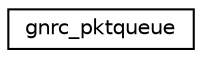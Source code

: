 digraph "Graphical Class Hierarchy"
{
 // LATEX_PDF_SIZE
  edge [fontname="Helvetica",fontsize="10",labelfontname="Helvetica",labelfontsize="10"];
  node [fontname="Helvetica",fontsize="10",shape=record];
  rankdir="LR";
  Node0 [label="gnrc_pktqueue",height=0.2,width=0.4,color="black", fillcolor="white", style="filled",URL="$structgnrc__pktqueue.html",tooltip="data type for packet queue nodes"];
}

